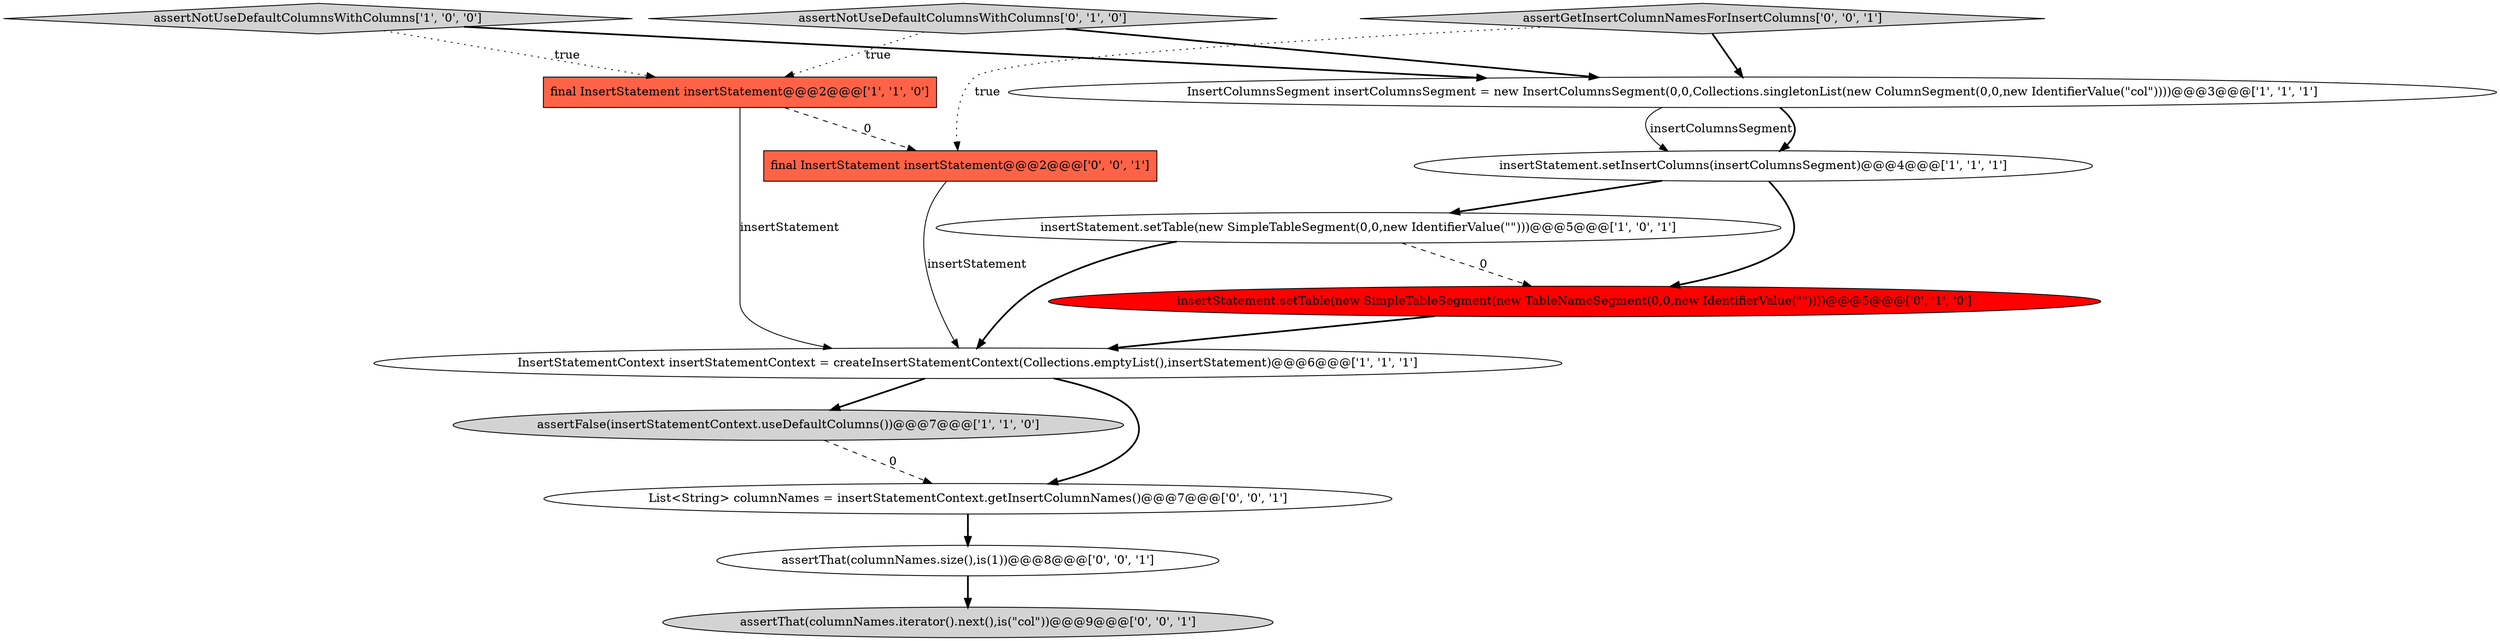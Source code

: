 digraph {
9 [style = filled, label = "assertGetInsertColumnNamesForInsertColumns['0', '0', '1']", fillcolor = lightgray, shape = diamond image = "AAA0AAABBB3BBB"];
1 [style = filled, label = "insertStatement.setTable(new SimpleTableSegment(0,0,new IdentifierValue(\"\")))@@@5@@@['1', '0', '1']", fillcolor = white, shape = ellipse image = "AAA0AAABBB1BBB"];
4 [style = filled, label = "assertFalse(insertStatementContext.useDefaultColumns())@@@7@@@['1', '1', '0']", fillcolor = lightgray, shape = ellipse image = "AAA0AAABBB1BBB"];
12 [style = filled, label = "assertThat(columnNames.iterator().next(),is(\"col\"))@@@9@@@['0', '0', '1']", fillcolor = lightgray, shape = ellipse image = "AAA0AAABBB3BBB"];
10 [style = filled, label = "assertThat(columnNames.size(),is(1))@@@8@@@['0', '0', '1']", fillcolor = white, shape = ellipse image = "AAA0AAABBB3BBB"];
3 [style = filled, label = "InsertColumnsSegment insertColumnsSegment = new InsertColumnsSegment(0,0,Collections.singletonList(new ColumnSegment(0,0,new IdentifierValue(\"col\"))))@@@3@@@['1', '1', '1']", fillcolor = white, shape = ellipse image = "AAA0AAABBB1BBB"];
2 [style = filled, label = "insertStatement.setInsertColumns(insertColumnsSegment)@@@4@@@['1', '1', '1']", fillcolor = white, shape = ellipse image = "AAA0AAABBB1BBB"];
7 [style = filled, label = "insertStatement.setTable(new SimpleTableSegment(new TableNameSegment(0,0,new IdentifierValue(\"\"))))@@@5@@@['0', '1', '0']", fillcolor = red, shape = ellipse image = "AAA1AAABBB2BBB"];
0 [style = filled, label = "InsertStatementContext insertStatementContext = createInsertStatementContext(Collections.emptyList(),insertStatement)@@@6@@@['1', '1', '1']", fillcolor = white, shape = ellipse image = "AAA0AAABBB1BBB"];
11 [style = filled, label = "final InsertStatement insertStatement@@@2@@@['0', '0', '1']", fillcolor = tomato, shape = box image = "AAA0AAABBB3BBB"];
13 [style = filled, label = "List<String> columnNames = insertStatementContext.getInsertColumnNames()@@@7@@@['0', '0', '1']", fillcolor = white, shape = ellipse image = "AAA0AAABBB3BBB"];
6 [style = filled, label = "assertNotUseDefaultColumnsWithColumns['1', '0', '0']", fillcolor = lightgray, shape = diamond image = "AAA0AAABBB1BBB"];
5 [style = filled, label = "final InsertStatement insertStatement@@@2@@@['1', '1', '0']", fillcolor = tomato, shape = box image = "AAA0AAABBB1BBB"];
8 [style = filled, label = "assertNotUseDefaultColumnsWithColumns['0', '1', '0']", fillcolor = lightgray, shape = diamond image = "AAA0AAABBB2BBB"];
13->10 [style = bold, label=""];
6->3 [style = bold, label=""];
0->13 [style = bold, label=""];
2->1 [style = bold, label=""];
9->11 [style = dotted, label="true"];
8->3 [style = bold, label=""];
5->0 [style = solid, label="insertStatement"];
7->0 [style = bold, label=""];
1->0 [style = bold, label=""];
3->2 [style = solid, label="insertColumnsSegment"];
3->2 [style = bold, label=""];
5->11 [style = dashed, label="0"];
8->5 [style = dotted, label="true"];
0->4 [style = bold, label=""];
10->12 [style = bold, label=""];
9->3 [style = bold, label=""];
2->7 [style = bold, label=""];
1->7 [style = dashed, label="0"];
4->13 [style = dashed, label="0"];
11->0 [style = solid, label="insertStatement"];
6->5 [style = dotted, label="true"];
}
